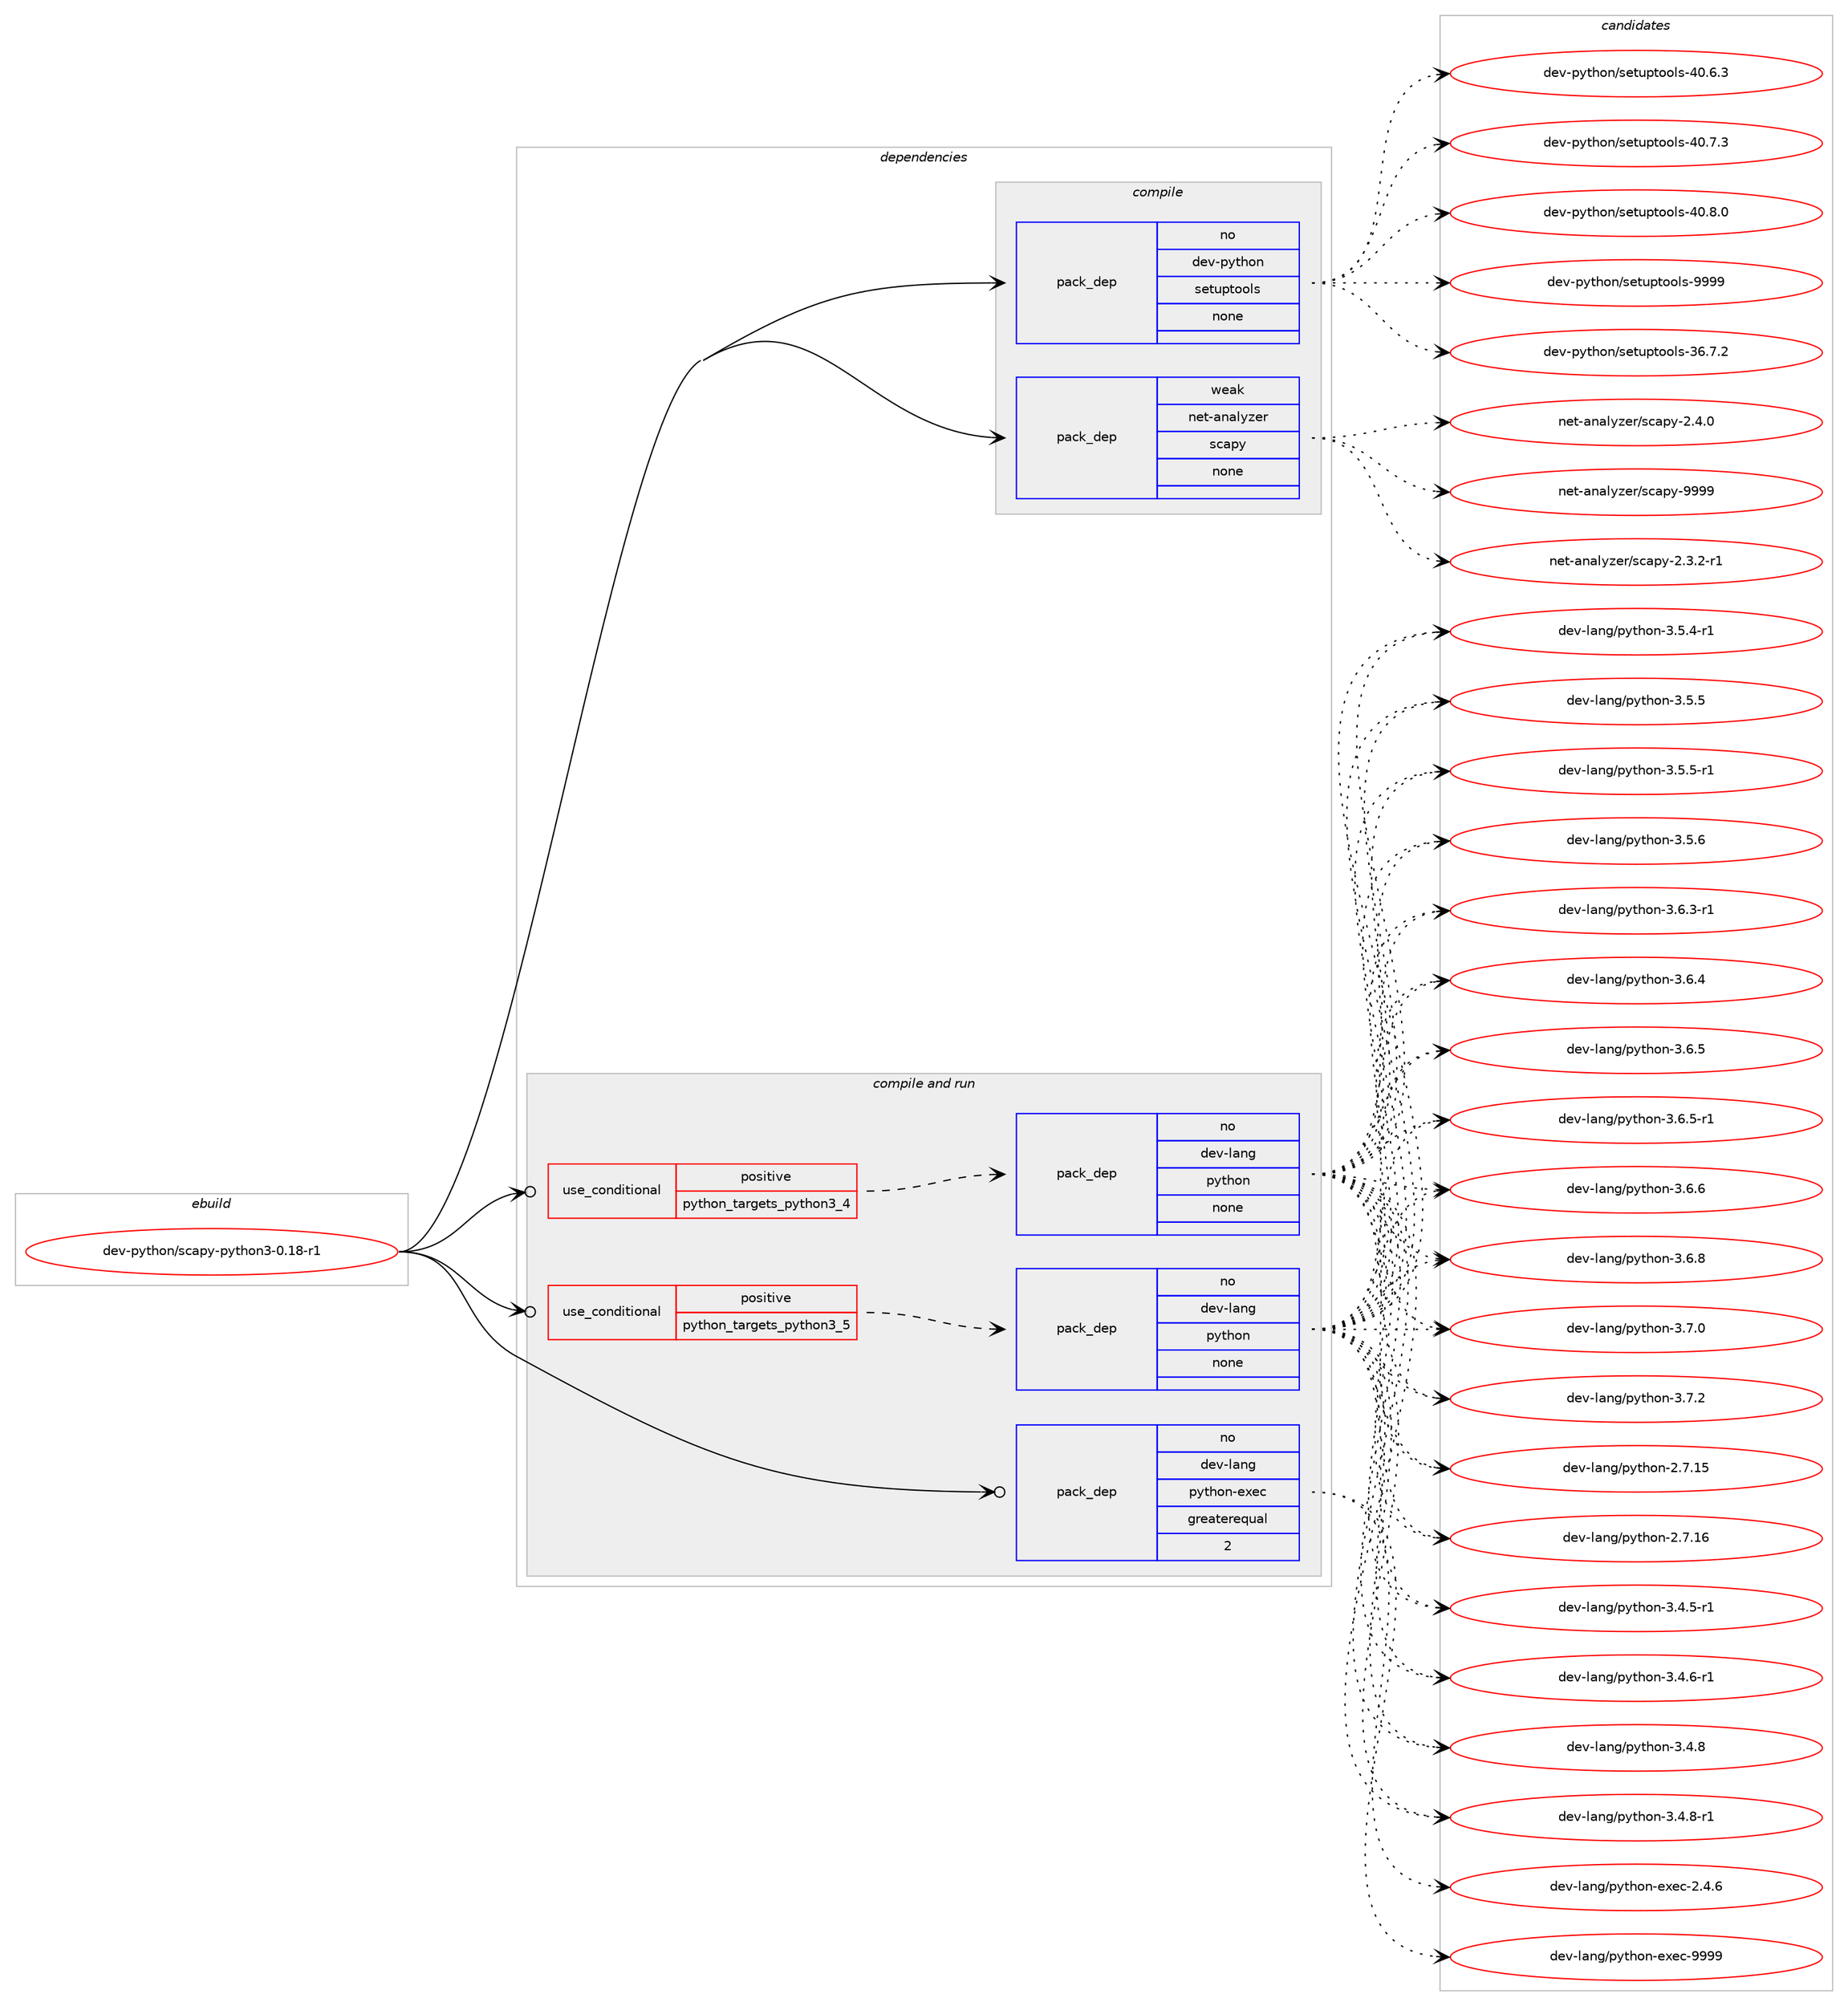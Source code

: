 digraph prolog {

# *************
# Graph options
# *************

newrank=true;
concentrate=true;
compound=true;
graph [rankdir=LR,fontname=Helvetica,fontsize=10,ranksep=1.5];#, ranksep=2.5, nodesep=0.2];
edge  [arrowhead=vee];
node  [fontname=Helvetica,fontsize=10];

# **********
# The ebuild
# **********

subgraph cluster_leftcol {
color=gray;
rank=same;
label=<<i>ebuild</i>>;
id [label="dev-python/scapy-python3-0.18-r1", color=red, width=4, href="../dev-python/scapy-python3-0.18-r1.svg"];
}

# ****************
# The dependencies
# ****************

subgraph cluster_midcol {
color=gray;
label=<<i>dependencies</i>>;
subgraph cluster_compile {
fillcolor="#eeeeee";
style=filled;
label=<<i>compile</i>>;
subgraph pack1032625 {
dependency1440234 [label=<<TABLE BORDER="0" CELLBORDER="1" CELLSPACING="0" CELLPADDING="4" WIDTH="220"><TR><TD ROWSPAN="6" CELLPADDING="30">pack_dep</TD></TR><TR><TD WIDTH="110">no</TD></TR><TR><TD>dev-python</TD></TR><TR><TD>setuptools</TD></TR><TR><TD>none</TD></TR><TR><TD></TD></TR></TABLE>>, shape=none, color=blue];
}
id:e -> dependency1440234:w [weight=20,style="solid",arrowhead="vee"];
subgraph pack1032626 {
dependency1440235 [label=<<TABLE BORDER="0" CELLBORDER="1" CELLSPACING="0" CELLPADDING="4" WIDTH="220"><TR><TD ROWSPAN="6" CELLPADDING="30">pack_dep</TD></TR><TR><TD WIDTH="110">weak</TD></TR><TR><TD>net-analyzer</TD></TR><TR><TD>scapy</TD></TR><TR><TD>none</TD></TR><TR><TD></TD></TR></TABLE>>, shape=none, color=blue];
}
id:e -> dependency1440235:w [weight=20,style="solid",arrowhead="vee"];
}
subgraph cluster_compileandrun {
fillcolor="#eeeeee";
style=filled;
label=<<i>compile and run</i>>;
subgraph cond384247 {
dependency1440236 [label=<<TABLE BORDER="0" CELLBORDER="1" CELLSPACING="0" CELLPADDING="4"><TR><TD ROWSPAN="3" CELLPADDING="10">use_conditional</TD></TR><TR><TD>positive</TD></TR><TR><TD>python_targets_python3_4</TD></TR></TABLE>>, shape=none, color=red];
subgraph pack1032627 {
dependency1440237 [label=<<TABLE BORDER="0" CELLBORDER="1" CELLSPACING="0" CELLPADDING="4" WIDTH="220"><TR><TD ROWSPAN="6" CELLPADDING="30">pack_dep</TD></TR><TR><TD WIDTH="110">no</TD></TR><TR><TD>dev-lang</TD></TR><TR><TD>python</TD></TR><TR><TD>none</TD></TR><TR><TD></TD></TR></TABLE>>, shape=none, color=blue];
}
dependency1440236:e -> dependency1440237:w [weight=20,style="dashed",arrowhead="vee"];
}
id:e -> dependency1440236:w [weight=20,style="solid",arrowhead="odotvee"];
subgraph cond384248 {
dependency1440238 [label=<<TABLE BORDER="0" CELLBORDER="1" CELLSPACING="0" CELLPADDING="4"><TR><TD ROWSPAN="3" CELLPADDING="10">use_conditional</TD></TR><TR><TD>positive</TD></TR><TR><TD>python_targets_python3_5</TD></TR></TABLE>>, shape=none, color=red];
subgraph pack1032628 {
dependency1440239 [label=<<TABLE BORDER="0" CELLBORDER="1" CELLSPACING="0" CELLPADDING="4" WIDTH="220"><TR><TD ROWSPAN="6" CELLPADDING="30">pack_dep</TD></TR><TR><TD WIDTH="110">no</TD></TR><TR><TD>dev-lang</TD></TR><TR><TD>python</TD></TR><TR><TD>none</TD></TR><TR><TD></TD></TR></TABLE>>, shape=none, color=blue];
}
dependency1440238:e -> dependency1440239:w [weight=20,style="dashed",arrowhead="vee"];
}
id:e -> dependency1440238:w [weight=20,style="solid",arrowhead="odotvee"];
subgraph pack1032629 {
dependency1440240 [label=<<TABLE BORDER="0" CELLBORDER="1" CELLSPACING="0" CELLPADDING="4" WIDTH="220"><TR><TD ROWSPAN="6" CELLPADDING="30">pack_dep</TD></TR><TR><TD WIDTH="110">no</TD></TR><TR><TD>dev-lang</TD></TR><TR><TD>python-exec</TD></TR><TR><TD>greaterequal</TD></TR><TR><TD>2</TD></TR></TABLE>>, shape=none, color=blue];
}
id:e -> dependency1440240:w [weight=20,style="solid",arrowhead="odotvee"];
}
subgraph cluster_run {
fillcolor="#eeeeee";
style=filled;
label=<<i>run</i>>;
}
}

# **************
# The candidates
# **************

subgraph cluster_choices {
rank=same;
color=gray;
label=<<i>candidates</i>>;

subgraph choice1032625 {
color=black;
nodesep=1;
choice100101118451121211161041111104711510111611711211611111110811545515446554650 [label="dev-python/setuptools-36.7.2", color=red, width=4,href="../dev-python/setuptools-36.7.2.svg"];
choice100101118451121211161041111104711510111611711211611111110811545524846544651 [label="dev-python/setuptools-40.6.3", color=red, width=4,href="../dev-python/setuptools-40.6.3.svg"];
choice100101118451121211161041111104711510111611711211611111110811545524846554651 [label="dev-python/setuptools-40.7.3", color=red, width=4,href="../dev-python/setuptools-40.7.3.svg"];
choice100101118451121211161041111104711510111611711211611111110811545524846564648 [label="dev-python/setuptools-40.8.0", color=red, width=4,href="../dev-python/setuptools-40.8.0.svg"];
choice10010111845112121116104111110471151011161171121161111111081154557575757 [label="dev-python/setuptools-9999", color=red, width=4,href="../dev-python/setuptools-9999.svg"];
dependency1440234:e -> choice100101118451121211161041111104711510111611711211611111110811545515446554650:w [style=dotted,weight="100"];
dependency1440234:e -> choice100101118451121211161041111104711510111611711211611111110811545524846544651:w [style=dotted,weight="100"];
dependency1440234:e -> choice100101118451121211161041111104711510111611711211611111110811545524846554651:w [style=dotted,weight="100"];
dependency1440234:e -> choice100101118451121211161041111104711510111611711211611111110811545524846564648:w [style=dotted,weight="100"];
dependency1440234:e -> choice10010111845112121116104111110471151011161171121161111111081154557575757:w [style=dotted,weight="100"];
}
subgraph choice1032626 {
color=black;
nodesep=1;
choice1101011164597110971081211221011144711599971121214550465146504511449 [label="net-analyzer/scapy-2.3.2-r1", color=red, width=4,href="../net-analyzer/scapy-2.3.2-r1.svg"];
choice110101116459711097108121122101114471159997112121455046524648 [label="net-analyzer/scapy-2.4.0", color=red, width=4,href="../net-analyzer/scapy-2.4.0.svg"];
choice1101011164597110971081211221011144711599971121214557575757 [label="net-analyzer/scapy-9999", color=red, width=4,href="../net-analyzer/scapy-9999.svg"];
dependency1440235:e -> choice1101011164597110971081211221011144711599971121214550465146504511449:w [style=dotted,weight="100"];
dependency1440235:e -> choice110101116459711097108121122101114471159997112121455046524648:w [style=dotted,weight="100"];
dependency1440235:e -> choice1101011164597110971081211221011144711599971121214557575757:w [style=dotted,weight="100"];
}
subgraph choice1032627 {
color=black;
nodesep=1;
choice10010111845108971101034711212111610411111045504655464953 [label="dev-lang/python-2.7.15", color=red, width=4,href="../dev-lang/python-2.7.15.svg"];
choice10010111845108971101034711212111610411111045504655464954 [label="dev-lang/python-2.7.16", color=red, width=4,href="../dev-lang/python-2.7.16.svg"];
choice1001011184510897110103471121211161041111104551465246534511449 [label="dev-lang/python-3.4.5-r1", color=red, width=4,href="../dev-lang/python-3.4.5-r1.svg"];
choice1001011184510897110103471121211161041111104551465246544511449 [label="dev-lang/python-3.4.6-r1", color=red, width=4,href="../dev-lang/python-3.4.6-r1.svg"];
choice100101118451089711010347112121116104111110455146524656 [label="dev-lang/python-3.4.8", color=red, width=4,href="../dev-lang/python-3.4.8.svg"];
choice1001011184510897110103471121211161041111104551465246564511449 [label="dev-lang/python-3.4.8-r1", color=red, width=4,href="../dev-lang/python-3.4.8-r1.svg"];
choice1001011184510897110103471121211161041111104551465346524511449 [label="dev-lang/python-3.5.4-r1", color=red, width=4,href="../dev-lang/python-3.5.4-r1.svg"];
choice100101118451089711010347112121116104111110455146534653 [label="dev-lang/python-3.5.5", color=red, width=4,href="../dev-lang/python-3.5.5.svg"];
choice1001011184510897110103471121211161041111104551465346534511449 [label="dev-lang/python-3.5.5-r1", color=red, width=4,href="../dev-lang/python-3.5.5-r1.svg"];
choice100101118451089711010347112121116104111110455146534654 [label="dev-lang/python-3.5.6", color=red, width=4,href="../dev-lang/python-3.5.6.svg"];
choice1001011184510897110103471121211161041111104551465446514511449 [label="dev-lang/python-3.6.3-r1", color=red, width=4,href="../dev-lang/python-3.6.3-r1.svg"];
choice100101118451089711010347112121116104111110455146544652 [label="dev-lang/python-3.6.4", color=red, width=4,href="../dev-lang/python-3.6.4.svg"];
choice100101118451089711010347112121116104111110455146544653 [label="dev-lang/python-3.6.5", color=red, width=4,href="../dev-lang/python-3.6.5.svg"];
choice1001011184510897110103471121211161041111104551465446534511449 [label="dev-lang/python-3.6.5-r1", color=red, width=4,href="../dev-lang/python-3.6.5-r1.svg"];
choice100101118451089711010347112121116104111110455146544654 [label="dev-lang/python-3.6.6", color=red, width=4,href="../dev-lang/python-3.6.6.svg"];
choice100101118451089711010347112121116104111110455146544656 [label="dev-lang/python-3.6.8", color=red, width=4,href="../dev-lang/python-3.6.8.svg"];
choice100101118451089711010347112121116104111110455146554648 [label="dev-lang/python-3.7.0", color=red, width=4,href="../dev-lang/python-3.7.0.svg"];
choice100101118451089711010347112121116104111110455146554650 [label="dev-lang/python-3.7.2", color=red, width=4,href="../dev-lang/python-3.7.2.svg"];
dependency1440237:e -> choice10010111845108971101034711212111610411111045504655464953:w [style=dotted,weight="100"];
dependency1440237:e -> choice10010111845108971101034711212111610411111045504655464954:w [style=dotted,weight="100"];
dependency1440237:e -> choice1001011184510897110103471121211161041111104551465246534511449:w [style=dotted,weight="100"];
dependency1440237:e -> choice1001011184510897110103471121211161041111104551465246544511449:w [style=dotted,weight="100"];
dependency1440237:e -> choice100101118451089711010347112121116104111110455146524656:w [style=dotted,weight="100"];
dependency1440237:e -> choice1001011184510897110103471121211161041111104551465246564511449:w [style=dotted,weight="100"];
dependency1440237:e -> choice1001011184510897110103471121211161041111104551465346524511449:w [style=dotted,weight="100"];
dependency1440237:e -> choice100101118451089711010347112121116104111110455146534653:w [style=dotted,weight="100"];
dependency1440237:e -> choice1001011184510897110103471121211161041111104551465346534511449:w [style=dotted,weight="100"];
dependency1440237:e -> choice100101118451089711010347112121116104111110455146534654:w [style=dotted,weight="100"];
dependency1440237:e -> choice1001011184510897110103471121211161041111104551465446514511449:w [style=dotted,weight="100"];
dependency1440237:e -> choice100101118451089711010347112121116104111110455146544652:w [style=dotted,weight="100"];
dependency1440237:e -> choice100101118451089711010347112121116104111110455146544653:w [style=dotted,weight="100"];
dependency1440237:e -> choice1001011184510897110103471121211161041111104551465446534511449:w [style=dotted,weight="100"];
dependency1440237:e -> choice100101118451089711010347112121116104111110455146544654:w [style=dotted,weight="100"];
dependency1440237:e -> choice100101118451089711010347112121116104111110455146544656:w [style=dotted,weight="100"];
dependency1440237:e -> choice100101118451089711010347112121116104111110455146554648:w [style=dotted,weight="100"];
dependency1440237:e -> choice100101118451089711010347112121116104111110455146554650:w [style=dotted,weight="100"];
}
subgraph choice1032628 {
color=black;
nodesep=1;
choice10010111845108971101034711212111610411111045504655464953 [label="dev-lang/python-2.7.15", color=red, width=4,href="../dev-lang/python-2.7.15.svg"];
choice10010111845108971101034711212111610411111045504655464954 [label="dev-lang/python-2.7.16", color=red, width=4,href="../dev-lang/python-2.7.16.svg"];
choice1001011184510897110103471121211161041111104551465246534511449 [label="dev-lang/python-3.4.5-r1", color=red, width=4,href="../dev-lang/python-3.4.5-r1.svg"];
choice1001011184510897110103471121211161041111104551465246544511449 [label="dev-lang/python-3.4.6-r1", color=red, width=4,href="../dev-lang/python-3.4.6-r1.svg"];
choice100101118451089711010347112121116104111110455146524656 [label="dev-lang/python-3.4.8", color=red, width=4,href="../dev-lang/python-3.4.8.svg"];
choice1001011184510897110103471121211161041111104551465246564511449 [label="dev-lang/python-3.4.8-r1", color=red, width=4,href="../dev-lang/python-3.4.8-r1.svg"];
choice1001011184510897110103471121211161041111104551465346524511449 [label="dev-lang/python-3.5.4-r1", color=red, width=4,href="../dev-lang/python-3.5.4-r1.svg"];
choice100101118451089711010347112121116104111110455146534653 [label="dev-lang/python-3.5.5", color=red, width=4,href="../dev-lang/python-3.5.5.svg"];
choice1001011184510897110103471121211161041111104551465346534511449 [label="dev-lang/python-3.5.5-r1", color=red, width=4,href="../dev-lang/python-3.5.5-r1.svg"];
choice100101118451089711010347112121116104111110455146534654 [label="dev-lang/python-3.5.6", color=red, width=4,href="../dev-lang/python-3.5.6.svg"];
choice1001011184510897110103471121211161041111104551465446514511449 [label="dev-lang/python-3.6.3-r1", color=red, width=4,href="../dev-lang/python-3.6.3-r1.svg"];
choice100101118451089711010347112121116104111110455146544652 [label="dev-lang/python-3.6.4", color=red, width=4,href="../dev-lang/python-3.6.4.svg"];
choice100101118451089711010347112121116104111110455146544653 [label="dev-lang/python-3.6.5", color=red, width=4,href="../dev-lang/python-3.6.5.svg"];
choice1001011184510897110103471121211161041111104551465446534511449 [label="dev-lang/python-3.6.5-r1", color=red, width=4,href="../dev-lang/python-3.6.5-r1.svg"];
choice100101118451089711010347112121116104111110455146544654 [label="dev-lang/python-3.6.6", color=red, width=4,href="../dev-lang/python-3.6.6.svg"];
choice100101118451089711010347112121116104111110455146544656 [label="dev-lang/python-3.6.8", color=red, width=4,href="../dev-lang/python-3.6.8.svg"];
choice100101118451089711010347112121116104111110455146554648 [label="dev-lang/python-3.7.0", color=red, width=4,href="../dev-lang/python-3.7.0.svg"];
choice100101118451089711010347112121116104111110455146554650 [label="dev-lang/python-3.7.2", color=red, width=4,href="../dev-lang/python-3.7.2.svg"];
dependency1440239:e -> choice10010111845108971101034711212111610411111045504655464953:w [style=dotted,weight="100"];
dependency1440239:e -> choice10010111845108971101034711212111610411111045504655464954:w [style=dotted,weight="100"];
dependency1440239:e -> choice1001011184510897110103471121211161041111104551465246534511449:w [style=dotted,weight="100"];
dependency1440239:e -> choice1001011184510897110103471121211161041111104551465246544511449:w [style=dotted,weight="100"];
dependency1440239:e -> choice100101118451089711010347112121116104111110455146524656:w [style=dotted,weight="100"];
dependency1440239:e -> choice1001011184510897110103471121211161041111104551465246564511449:w [style=dotted,weight="100"];
dependency1440239:e -> choice1001011184510897110103471121211161041111104551465346524511449:w [style=dotted,weight="100"];
dependency1440239:e -> choice100101118451089711010347112121116104111110455146534653:w [style=dotted,weight="100"];
dependency1440239:e -> choice1001011184510897110103471121211161041111104551465346534511449:w [style=dotted,weight="100"];
dependency1440239:e -> choice100101118451089711010347112121116104111110455146534654:w [style=dotted,weight="100"];
dependency1440239:e -> choice1001011184510897110103471121211161041111104551465446514511449:w [style=dotted,weight="100"];
dependency1440239:e -> choice100101118451089711010347112121116104111110455146544652:w [style=dotted,weight="100"];
dependency1440239:e -> choice100101118451089711010347112121116104111110455146544653:w [style=dotted,weight="100"];
dependency1440239:e -> choice1001011184510897110103471121211161041111104551465446534511449:w [style=dotted,weight="100"];
dependency1440239:e -> choice100101118451089711010347112121116104111110455146544654:w [style=dotted,weight="100"];
dependency1440239:e -> choice100101118451089711010347112121116104111110455146544656:w [style=dotted,weight="100"];
dependency1440239:e -> choice100101118451089711010347112121116104111110455146554648:w [style=dotted,weight="100"];
dependency1440239:e -> choice100101118451089711010347112121116104111110455146554650:w [style=dotted,weight="100"];
}
subgraph choice1032629 {
color=black;
nodesep=1;
choice1001011184510897110103471121211161041111104510112010199455046524654 [label="dev-lang/python-exec-2.4.6", color=red, width=4,href="../dev-lang/python-exec-2.4.6.svg"];
choice10010111845108971101034711212111610411111045101120101994557575757 [label="dev-lang/python-exec-9999", color=red, width=4,href="../dev-lang/python-exec-9999.svg"];
dependency1440240:e -> choice1001011184510897110103471121211161041111104510112010199455046524654:w [style=dotted,weight="100"];
dependency1440240:e -> choice10010111845108971101034711212111610411111045101120101994557575757:w [style=dotted,weight="100"];
}
}

}
